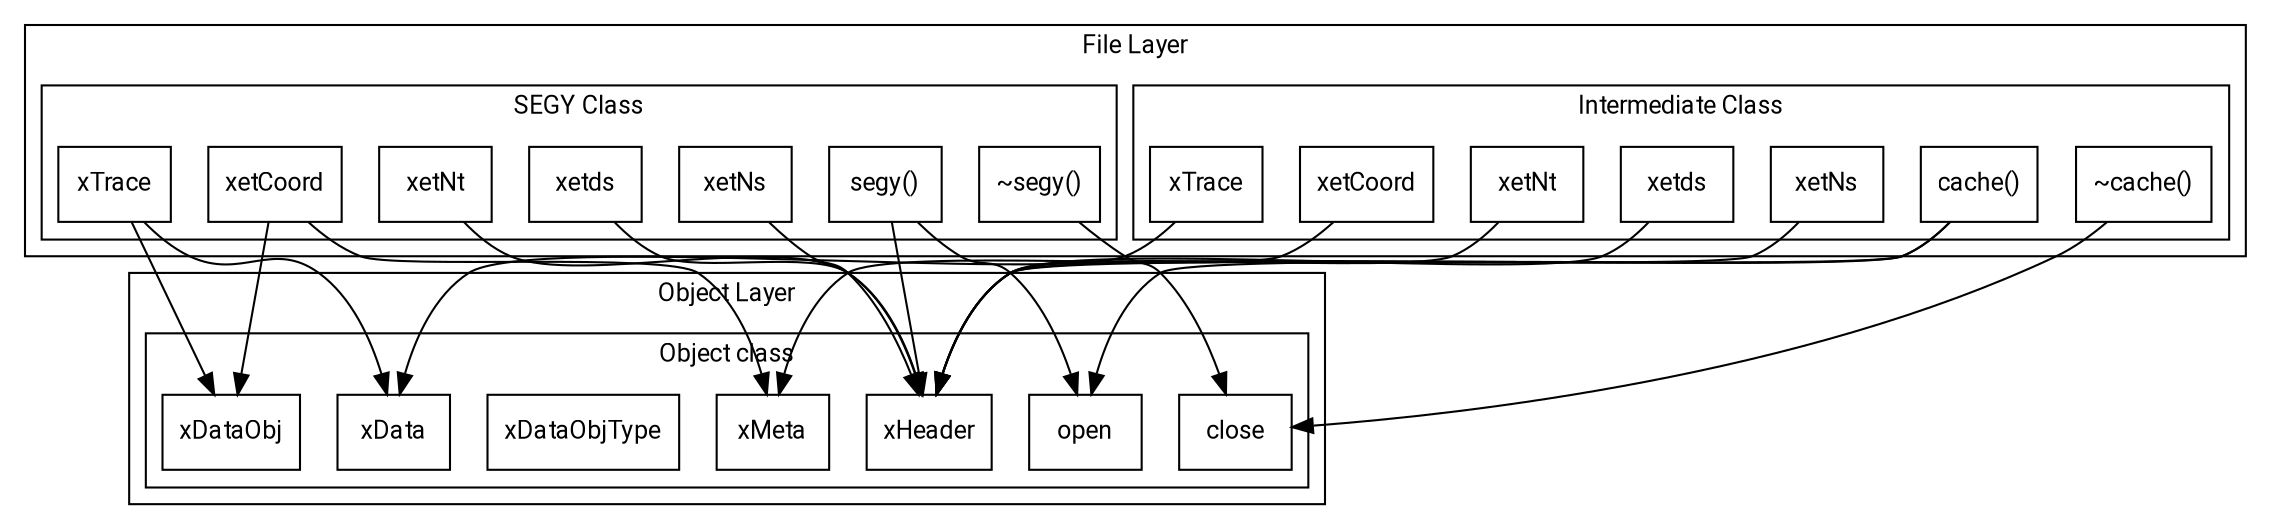 digraph G
{
    fontname = "Roboto"
    fontsize = 12
    node
    [
        fontname = "Roboto"
        fontsize = 12
        shape = "record"
    ]
    edge
    [
        fontname = "Roboto"
        fontsize = 12
    ]

    subgraph clusterObjL
    {
        label = "Object Layer"
        subgraph clusterObjClass
        {
            label = "Object class"

            open [ label = "{open}" ]
            close [ label = "{close}" ]

            HO [ label = "{xHeader}" ]
            DOMD [ label = "{xMeta}" ]
            DOType [ label = "{xDataObjType}" ]
            DODF [ label = "{xData}" ]
            DO [ label = "{xDataObj}" ]
        }
    }

    subgraph clusterFile
    {
        label = "File Layer"
        subgraph clusterInterClass
        {
            label = "Intermediate Class"
            ccon [ label = "cache()" ]
            cdes [ label = "~cache()" ]
            cNt [ label = "{xetNt}" ] //xet
            cNs [ label = "{xetNs}" ]
            cDs [ label = "{xetds}" ]
            cCoord [ label = "{xetCoord}" ]
            cTrace [ label = "{xTrace}" ]
        }
        ccon -> open
        ccon -> HO
        cdes -> close
        cNt -> HO
        cNs -> HO
        cDs -> HO
        cCoord -> DOMD
        cTrace -> DODF

        subgraph clusterSEGYClass
        {
            label = "SEGY Class"
            seg [ label = "segy()" ]
            dseg [ label = "~segy()" ]
            segNt [ label = "{xetNt}" ] //xet
            segNs [ label = "{xetNs}" ]
            segDs [ label = "{xetds}" ]
            segCoord [ label = "{xetCoord}" ]
            segTrace [ label = "{xTrace}" ]
        }
        segCoord -> DOMD
        segCoord -> DO
        segTrace -> DODF
        segTrace -> DO
        segNt -> HO
        segNs -> HO
        segDs -> HO

        seg -> open
        seg -> HO
        dseg -> close
    }
}

